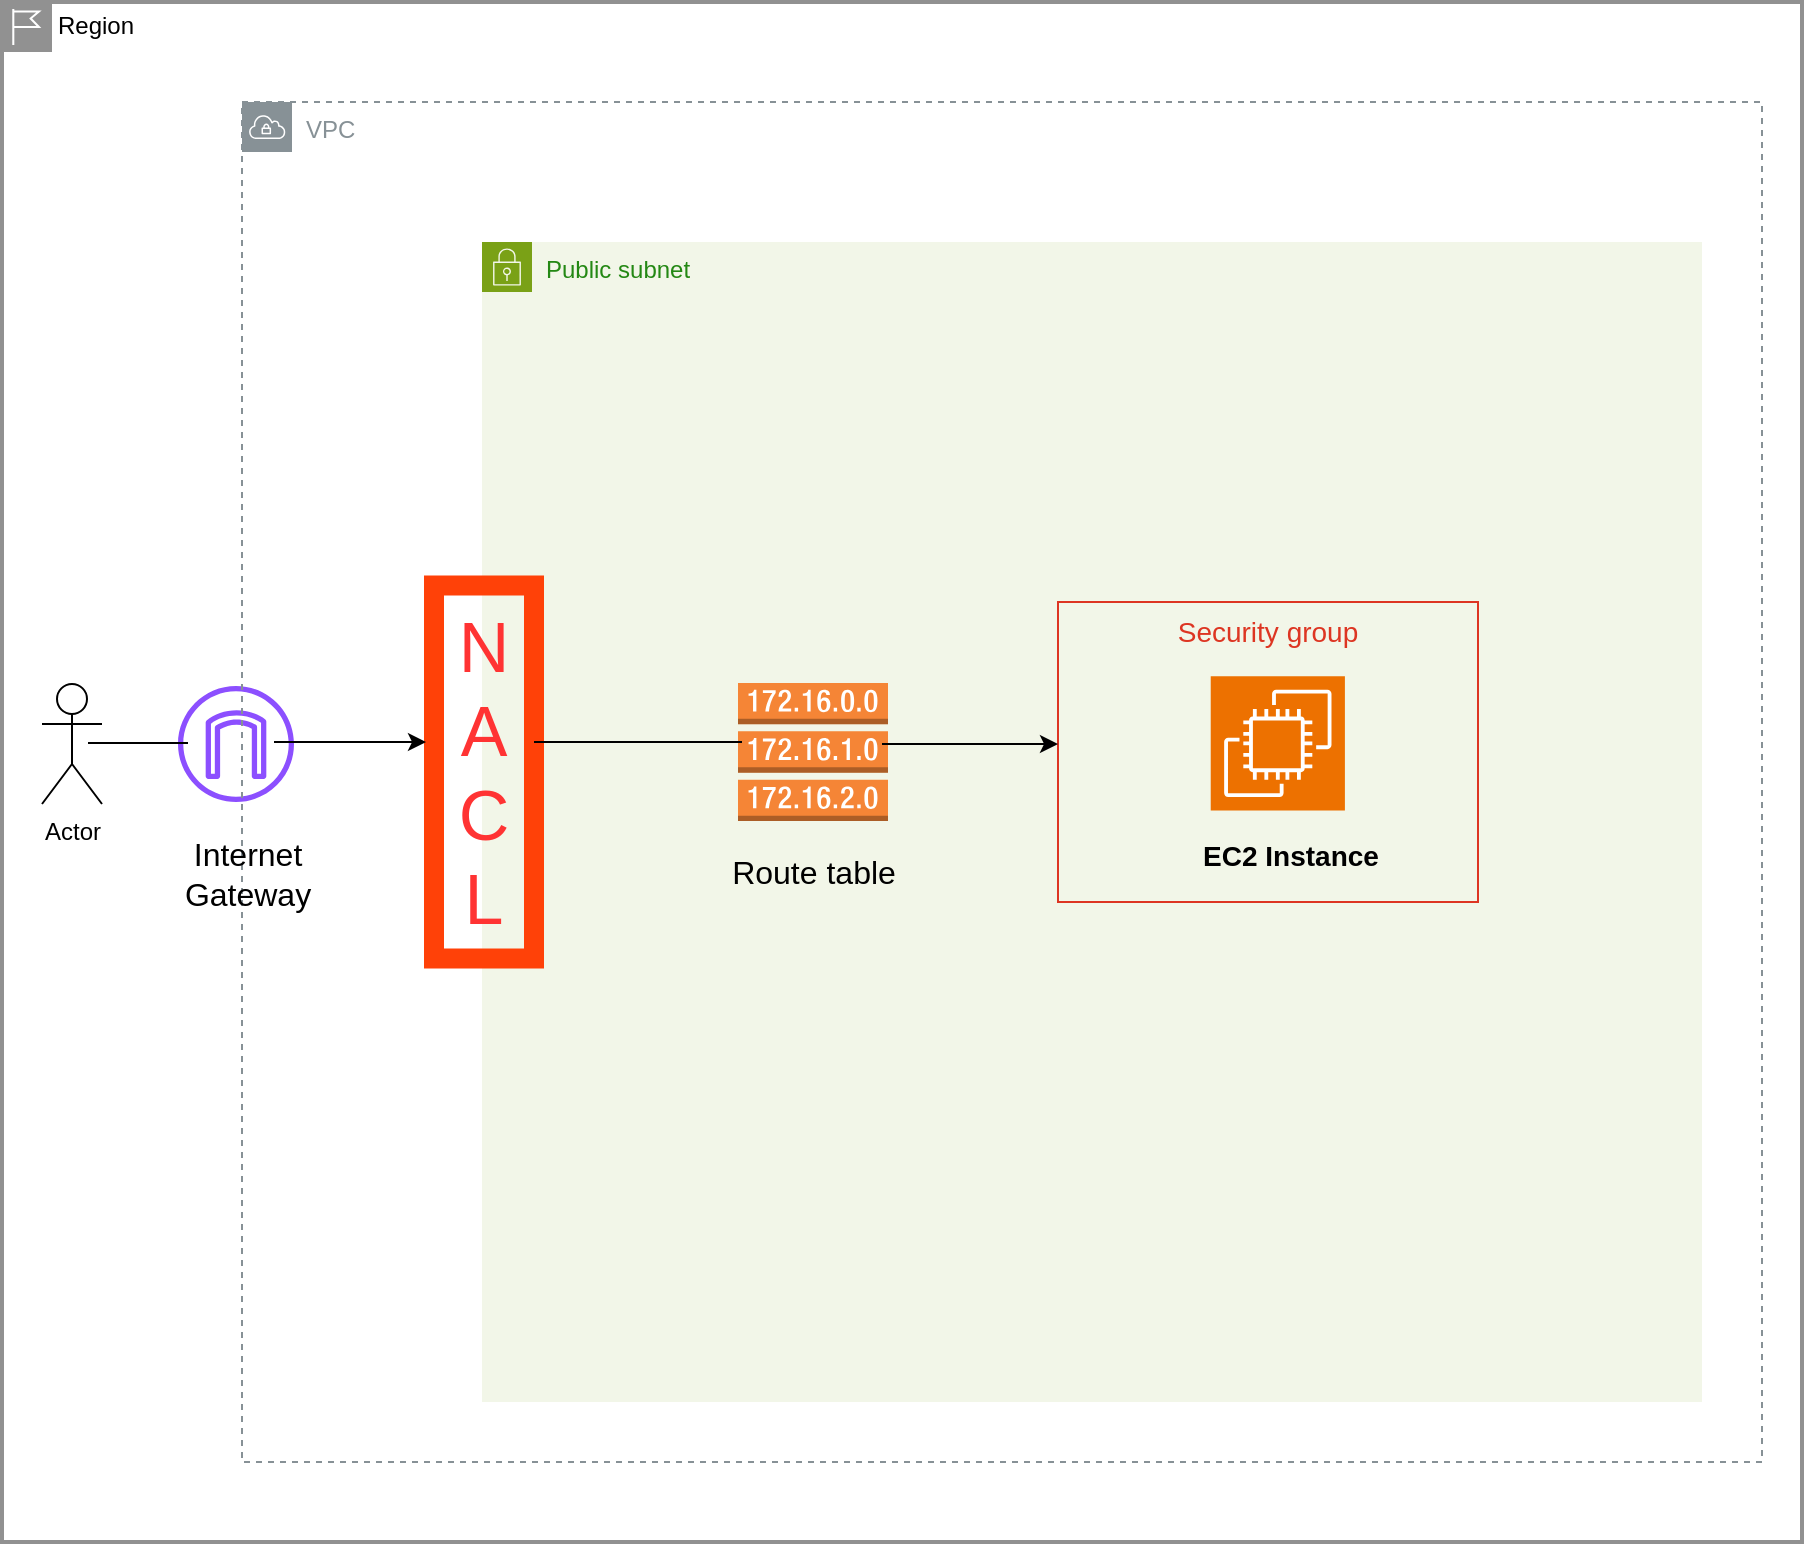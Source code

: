 <mxfile version="24.8.3">
  <diagram name="Page-1" id="-jvWHQiPxjb6vUNr7f3y">
    <mxGraphModel dx="2227" dy="800" grid="1" gridSize="10" guides="1" tooltips="1" connect="1" arrows="1" fold="1" page="1" pageScale="1" pageWidth="850" pageHeight="1100" math="0" shadow="0">
      <root>
        <mxCell id="0" />
        <mxCell id="1" parent="0" />
        <mxCell id="hwIPxxSlxYZEDSsfCCJQ-2" value="Region" style="shape=mxgraph.ibm.box;prType=region;fontStyle=0;verticalAlign=top;align=left;spacingLeft=32;spacingTop=4;fillColor=none;rounded=0;whiteSpace=wrap;html=1;strokeColor=#919191;strokeWidth=2;dashed=0;container=1;spacing=-4;collapsible=0;expand=0;recursiveResize=0;" vertex="1" parent="1">
          <mxGeometry x="-100" y="30" width="900" height="770" as="geometry" />
        </mxCell>
        <mxCell id="hwIPxxSlxYZEDSsfCCJQ-14" value="" style="sketch=0;outlineConnect=0;fontColor=#232F3E;gradientColor=none;fillColor=#8C4FFF;strokeColor=none;dashed=0;verticalLabelPosition=bottom;verticalAlign=top;align=center;html=1;fontSize=12;fontStyle=0;aspect=fixed;pointerEvents=1;shape=mxgraph.aws4.internet_gateway;" vertex="1" parent="hwIPxxSlxYZEDSsfCCJQ-2">
          <mxGeometry x="88" y="342" width="58" height="58" as="geometry" />
        </mxCell>
        <mxCell id="hwIPxxSlxYZEDSsfCCJQ-18" value="Public subnet" style="points=[[0,0],[0.25,0],[0.5,0],[0.75,0],[1,0],[1,0.25],[1,0.5],[1,0.75],[1,1],[0.75,1],[0.5,1],[0.25,1],[0,1],[0,0.75],[0,0.5],[0,0.25]];outlineConnect=0;gradientColor=none;html=1;whiteSpace=wrap;fontSize=12;fontStyle=0;container=1;pointerEvents=0;collapsible=0;recursiveResize=0;shape=mxgraph.aws4.group;grIcon=mxgraph.aws4.group_security_group;grStroke=0;strokeColor=#7AA116;fillColor=#F2F6E8;verticalAlign=top;align=left;spacingLeft=30;fontColor=#248814;dashed=0;" vertex="1" parent="hwIPxxSlxYZEDSsfCCJQ-2">
          <mxGeometry x="240" y="120" width="610" height="580" as="geometry" />
        </mxCell>
        <mxCell id="hwIPxxSlxYZEDSsfCCJQ-33" value="&lt;font style=&quot;font-size: 35px;&quot;&gt;N&lt;/font&gt;&lt;div style=&quot;font-size: 35px;&quot;&gt;&lt;font style=&quot;font-size: 35px;&quot;&gt;A&lt;/font&gt;&lt;/div&gt;&lt;div style=&quot;font-size: 35px;&quot;&gt;&lt;font style=&quot;font-size: 35px;&quot;&gt;C&lt;/font&gt;&lt;/div&gt;&lt;div style=&quot;font-size: 35px;&quot;&gt;&lt;font style=&quot;font-size: 35px;&quot;&gt;L&lt;/font&gt;&lt;/div&gt;" style="rounded=0;whiteSpace=wrap;html=1;fillColor=none;strokeColor=#FF4108;fontColor=#FF3333;strokeWidth=10;" vertex="1" parent="hwIPxxSlxYZEDSsfCCJQ-18">
          <mxGeometry x="-24" y="171.75" width="50" height="186.5" as="geometry" />
        </mxCell>
        <mxCell id="hwIPxxSlxYZEDSsfCCJQ-35" value="" style="outlineConnect=0;dashed=0;verticalLabelPosition=bottom;verticalAlign=top;align=center;html=1;shape=mxgraph.aws3.route_table;fillColor=#F58536;gradientColor=none;" vertex="1" parent="hwIPxxSlxYZEDSsfCCJQ-18">
          <mxGeometry x="128" y="220.5" width="75" height="69" as="geometry" />
        </mxCell>
        <mxCell id="hwIPxxSlxYZEDSsfCCJQ-39" value="" style="group" vertex="1" connectable="0" parent="hwIPxxSlxYZEDSsfCCJQ-18">
          <mxGeometry x="288" y="180" width="210" height="150" as="geometry" />
        </mxCell>
        <mxCell id="hwIPxxSlxYZEDSsfCCJQ-29" value="&lt;font style=&quot;font-size: 14px;&quot;&gt;Security group&lt;/font&gt;" style="fillColor=none;strokeColor=#DD3522;verticalAlign=top;fontStyle=0;fontColor=#DD3522;whiteSpace=wrap;html=1;" vertex="1" parent="hwIPxxSlxYZEDSsfCCJQ-39">
          <mxGeometry width="210" height="150" as="geometry" />
        </mxCell>
        <mxCell id="hwIPxxSlxYZEDSsfCCJQ-30" value="" style="sketch=0;points=[[0,0,0],[0.25,0,0],[0.5,0,0],[0.75,0,0],[1,0,0],[0,1,0],[0.25,1,0],[0.5,1,0],[0.75,1,0],[1,1,0],[0,0.25,0],[0,0.5,0],[0,0.75,0],[1,0.25,0],[1,0.5,0],[1,0.75,0]];outlineConnect=0;fontColor=#232F3E;fillColor=#ED7100;strokeColor=#ffffff;dashed=0;verticalLabelPosition=bottom;verticalAlign=top;align=center;html=1;fontSize=12;fontStyle=0;aspect=fixed;shape=mxgraph.aws4.resourceIcon;resIcon=mxgraph.aws4.ec2;" vertex="1" parent="hwIPxxSlxYZEDSsfCCJQ-39">
          <mxGeometry x="76.364" y="37.154" width="67.091" height="67.091" as="geometry" />
        </mxCell>
        <mxCell id="hwIPxxSlxYZEDSsfCCJQ-38" value="&lt;font style=&quot;font-size: 14px;&quot;&gt;&lt;b&gt;EC2 Instance&lt;/b&gt;&lt;/font&gt;" style="text;html=1;align=center;verticalAlign=middle;whiteSpace=wrap;rounded=0;fontSize=14;" vertex="1" parent="hwIPxxSlxYZEDSsfCCJQ-39">
          <mxGeometry x="68.727" y="112.846" width="95.455" height="27.692" as="geometry" />
        </mxCell>
        <mxCell id="hwIPxxSlxYZEDSsfCCJQ-40" value="Route t&lt;span style=&quot;background-color: initial; font-size: 16px;&quot;&gt;able&lt;/span&gt;" style="text;html=1;align=center;verticalAlign=middle;whiteSpace=wrap;rounded=0;fontSize=16;" vertex="1" parent="hwIPxxSlxYZEDSsfCCJQ-18">
          <mxGeometry x="110.5" y="300" width="110" height="30" as="geometry" />
        </mxCell>
        <mxCell id="hwIPxxSlxYZEDSsfCCJQ-3" value="VPC" style="sketch=0;outlineConnect=0;gradientColor=none;html=1;whiteSpace=wrap;fontSize=12;fontStyle=0;shape=mxgraph.aws4.group;grIcon=mxgraph.aws4.group_vpc;strokeColor=#879196;fillColor=none;verticalAlign=top;align=left;spacingLeft=30;fontColor=#879196;dashed=1;" vertex="1" parent="hwIPxxSlxYZEDSsfCCJQ-18">
          <mxGeometry x="-120" y="-70" width="760" height="680" as="geometry" />
        </mxCell>
        <mxCell id="hwIPxxSlxYZEDSsfCCJQ-51" value="" style="endArrow=classic;html=1;rounded=0;" edge="1" parent="hwIPxxSlxYZEDSsfCCJQ-18">
          <mxGeometry width="50" height="50" relative="1" as="geometry">
            <mxPoint x="-104" y="250" as="sourcePoint" />
            <mxPoint x="-28" y="250" as="targetPoint" />
          </mxGeometry>
        </mxCell>
        <mxCell id="hwIPxxSlxYZEDSsfCCJQ-53" value="" style="endArrow=none;html=1;rounded=0;" edge="1" parent="hwIPxxSlxYZEDSsfCCJQ-18">
          <mxGeometry width="50" height="50" relative="1" as="geometry">
            <mxPoint x="26" y="250" as="sourcePoint" />
            <mxPoint x="130" y="250" as="targetPoint" />
          </mxGeometry>
        </mxCell>
        <mxCell id="hwIPxxSlxYZEDSsfCCJQ-54" value="" style="endArrow=classic;html=1;rounded=0;" edge="1" parent="hwIPxxSlxYZEDSsfCCJQ-18">
          <mxGeometry width="50" height="50" relative="1" as="geometry">
            <mxPoint x="200" y="251" as="sourcePoint" />
            <mxPoint x="288" y="251" as="targetPoint" />
          </mxGeometry>
        </mxCell>
        <mxCell id="hwIPxxSlxYZEDSsfCCJQ-41" value="&lt;font style=&quot;font-size: 16px;&quot;&gt;Internet Gateway&lt;/font&gt;" style="text;html=1;align=center;verticalAlign=middle;whiteSpace=wrap;rounded=0;" vertex="1" parent="hwIPxxSlxYZEDSsfCCJQ-2">
          <mxGeometry x="93" y="421" width="60" height="30" as="geometry" />
        </mxCell>
        <mxCell id="hwIPxxSlxYZEDSsfCCJQ-42" value="Actor" style="shape=umlActor;verticalLabelPosition=bottom;verticalAlign=top;html=1;outlineConnect=0;" vertex="1" parent="hwIPxxSlxYZEDSsfCCJQ-2">
          <mxGeometry x="20" y="341" width="30" height="60" as="geometry" />
        </mxCell>
        <mxCell id="hwIPxxSlxYZEDSsfCCJQ-45" value="" style="endArrow=none;html=1;rounded=0;" edge="1" parent="hwIPxxSlxYZEDSsfCCJQ-2">
          <mxGeometry width="50" height="50" relative="1" as="geometry">
            <mxPoint x="43" y="370.47" as="sourcePoint" />
            <mxPoint x="93" y="370.47" as="targetPoint" />
          </mxGeometry>
        </mxCell>
      </root>
    </mxGraphModel>
  </diagram>
</mxfile>
